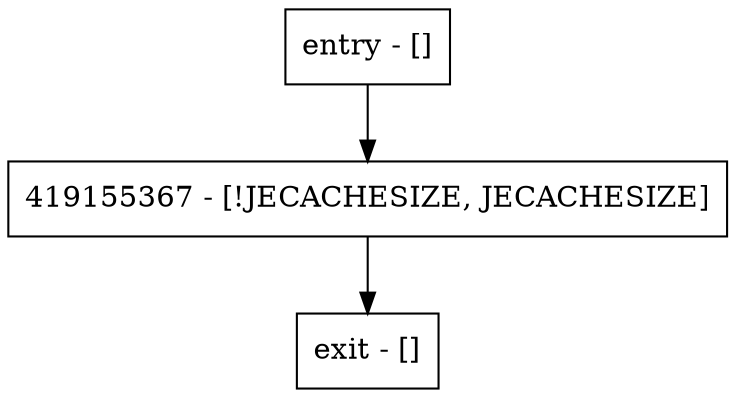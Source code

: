 digraph intArraySize {
node [shape=record];
entry [label="entry - []"];
exit [label="exit - []"];
419155367 [label="419155367 - [!JECACHESIZE, JECACHESIZE]"];
entry;
exit;
entry -> 419155367;
419155367 -> exit;
}
